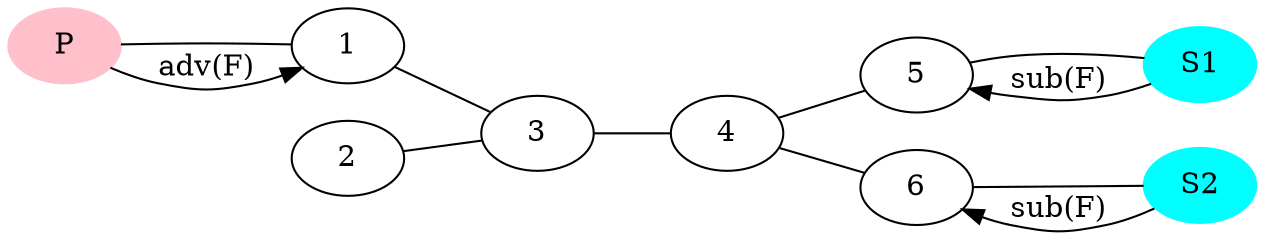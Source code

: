 # Ausgangssituation
digraph G {
    rankdir=LR;

    P [style = filled, color=pink];
    S1, S2 [style=filled, color=cyan];
    1,2,3,4,5,6;

    subgraph network {
        edge [dir=none]
        P -> 1
        1 -> 3
        2 -> 3
        3 -> 4
        4 -> 5
        4 -> 6
        5 -> S1
        6 -> S2
    }

    subgraph adv {
        P -> 1 [label="adv(F)"];
    }

    subgraph sub {
        S1 -> 5 [label="sub(F)"];
        S2 -> 6 [label="sub(F)"];
    }
}
